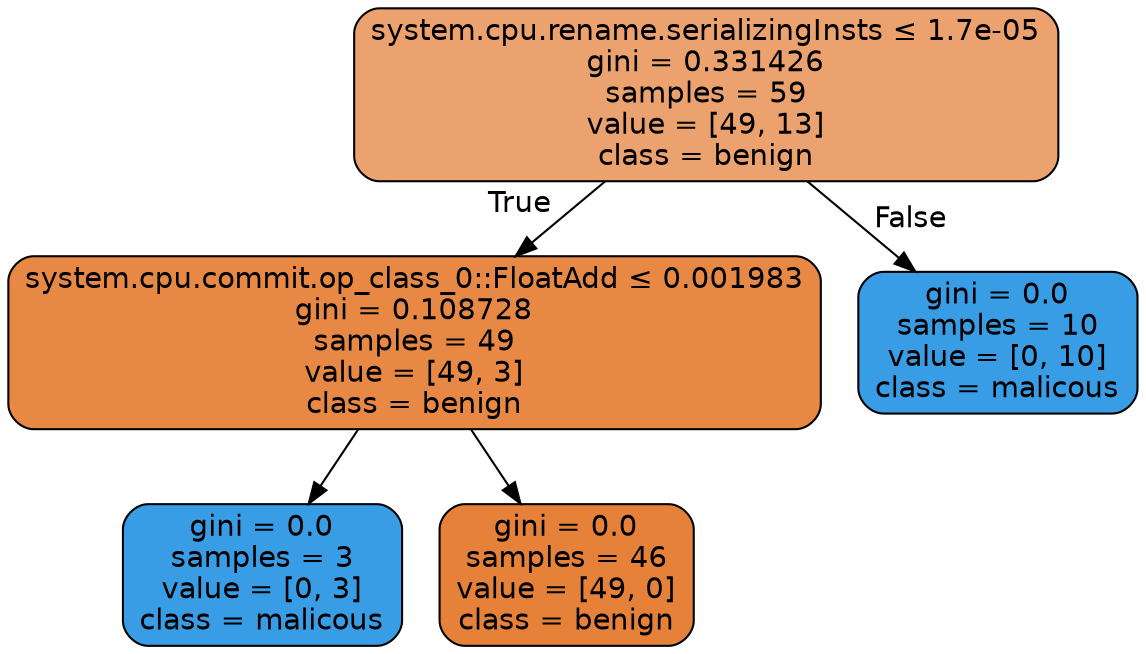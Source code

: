 digraph Tree {
node [shape=box, style="filled, rounded", color="black", fontname=helvetica] ;
edge [fontname=helvetica] ;
0 [label=<system.cpu.rename.serializingInsts &le; 1.7e-05<br/>gini = 0.331426<br/>samples = 59<br/>value = [49, 13]<br/>class = benign>, fillcolor="#eca26e"] ;
1 [label=<system.cpu.commit.op_class_0::FloatAdd &le; 0.001983<br/>gini = 0.108728<br/>samples = 49<br/>value = [49, 3]<br/>class = benign>, fillcolor="#e78945"] ;
0 -> 1 [labeldistance=2.5, labelangle=45, headlabel="True"] ;
2 [label=<gini = 0.0<br/>samples = 3<br/>value = [0, 3]<br/>class = malicous>, fillcolor="#399de5"] ;
1 -> 2 ;
3 [label=<gini = 0.0<br/>samples = 46<br/>value = [49, 0]<br/>class = benign>, fillcolor="#e58139"] ;
1 -> 3 ;
4 [label=<gini = 0.0<br/>samples = 10<br/>value = [0, 10]<br/>class = malicous>, fillcolor="#399de5"] ;
0 -> 4 [labeldistance=2.5, labelangle=-45, headlabel="False"] ;
}
